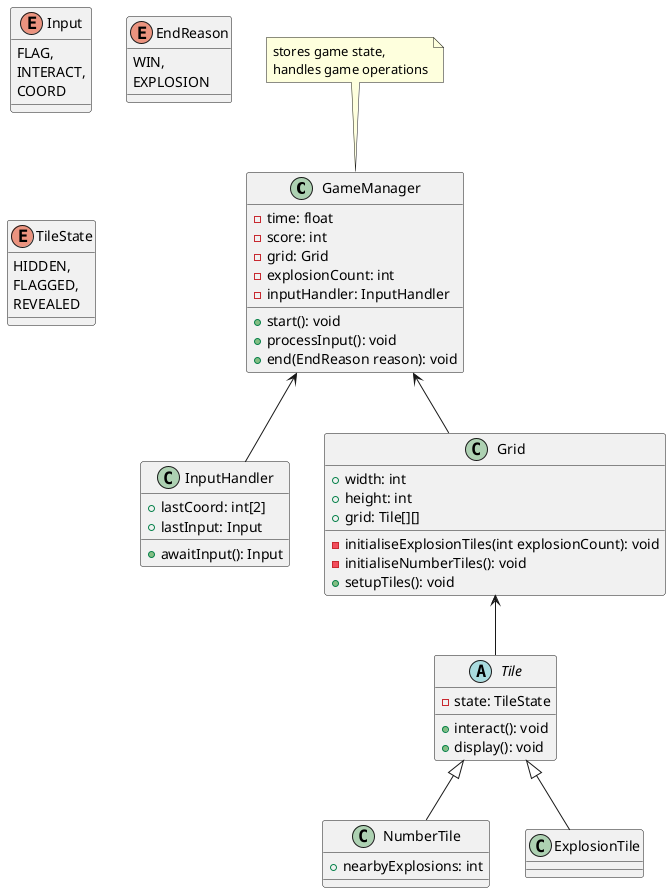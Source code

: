 @startuml
'https://plantuml.com/class-diagram

class GameManager {
    - time: float
    - score: int
    - grid: Grid
    - explosionCount: int
    - inputHandler: InputHandler
    +start(): void
    +processInput(): void
    +end(EndReason reason): void
}
class InputHandler {
    +lastCoord: int[2]
    +lastInput: Input
    +awaitInput(): Input
}

note top of GameManager : stores game state,\nhandles game operations

enum Input {
    FLAG,
    INTERACT,
    COORD
}

enum EndReason {
    WIN,
    EXPLOSION
}

enum TileState {
    HIDDEN,
    FLAGGED,
    REVEALED
}

class Grid {
    +width: int
    +height: int
    +grid: Tile[][]
    -initialiseExplosionTiles(int explosionCount): void
    -initialiseNumberTiles(): void
    +setupTiles(): void
}

abstract class Tile {
    - state: TileState
    +interact(): void
    +display(): void
}

class NumberTile extends Tile {
    +nearbyExplosions: int
}
class ExplosionTile extends Tile {
}

GameManager <-- Grid
GameManager <-- InputHandler
Grid <-- Tile
@enduml